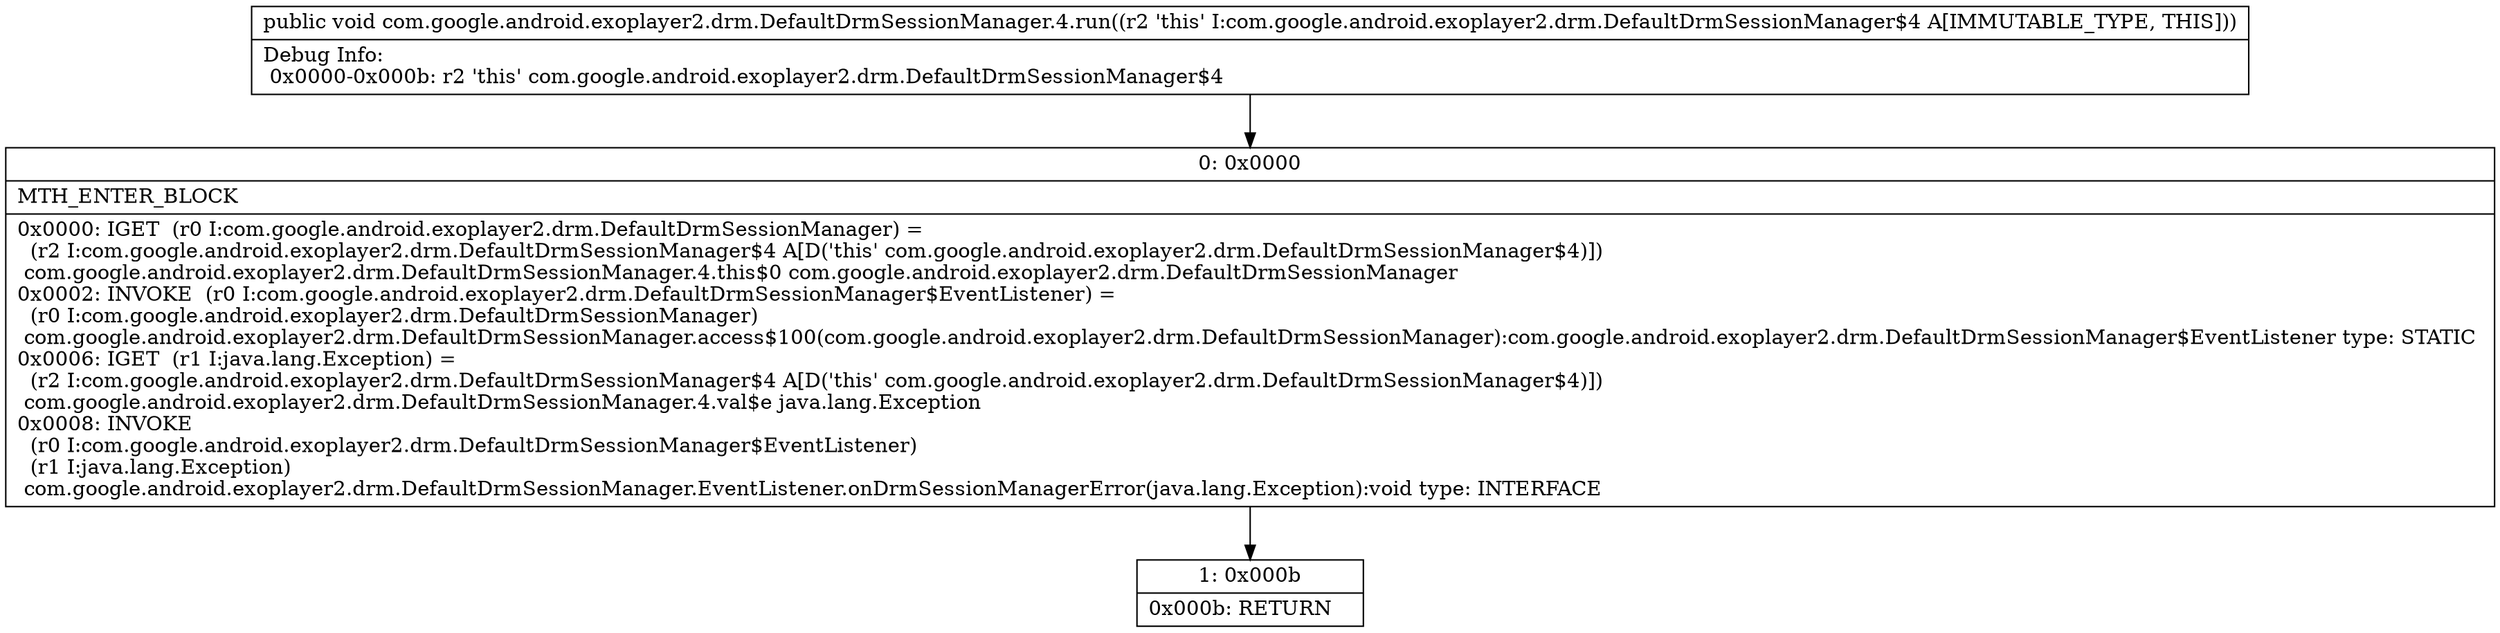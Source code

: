 digraph "CFG forcom.google.android.exoplayer2.drm.DefaultDrmSessionManager.4.run()V" {
Node_0 [shape=record,label="{0\:\ 0x0000|MTH_ENTER_BLOCK\l|0x0000: IGET  (r0 I:com.google.android.exoplayer2.drm.DefaultDrmSessionManager) = \l  (r2 I:com.google.android.exoplayer2.drm.DefaultDrmSessionManager$4 A[D('this' com.google.android.exoplayer2.drm.DefaultDrmSessionManager$4)])\l com.google.android.exoplayer2.drm.DefaultDrmSessionManager.4.this$0 com.google.android.exoplayer2.drm.DefaultDrmSessionManager \l0x0002: INVOKE  (r0 I:com.google.android.exoplayer2.drm.DefaultDrmSessionManager$EventListener) = \l  (r0 I:com.google.android.exoplayer2.drm.DefaultDrmSessionManager)\l com.google.android.exoplayer2.drm.DefaultDrmSessionManager.access$100(com.google.android.exoplayer2.drm.DefaultDrmSessionManager):com.google.android.exoplayer2.drm.DefaultDrmSessionManager$EventListener type: STATIC \l0x0006: IGET  (r1 I:java.lang.Exception) = \l  (r2 I:com.google.android.exoplayer2.drm.DefaultDrmSessionManager$4 A[D('this' com.google.android.exoplayer2.drm.DefaultDrmSessionManager$4)])\l com.google.android.exoplayer2.drm.DefaultDrmSessionManager.4.val$e java.lang.Exception \l0x0008: INVOKE  \l  (r0 I:com.google.android.exoplayer2.drm.DefaultDrmSessionManager$EventListener)\l  (r1 I:java.lang.Exception)\l com.google.android.exoplayer2.drm.DefaultDrmSessionManager.EventListener.onDrmSessionManagerError(java.lang.Exception):void type: INTERFACE \l}"];
Node_1 [shape=record,label="{1\:\ 0x000b|0x000b: RETURN   \l}"];
MethodNode[shape=record,label="{public void com.google.android.exoplayer2.drm.DefaultDrmSessionManager.4.run((r2 'this' I:com.google.android.exoplayer2.drm.DefaultDrmSessionManager$4 A[IMMUTABLE_TYPE, THIS]))  | Debug Info:\l  0x0000\-0x000b: r2 'this' com.google.android.exoplayer2.drm.DefaultDrmSessionManager$4\l}"];
MethodNode -> Node_0;
Node_0 -> Node_1;
}

